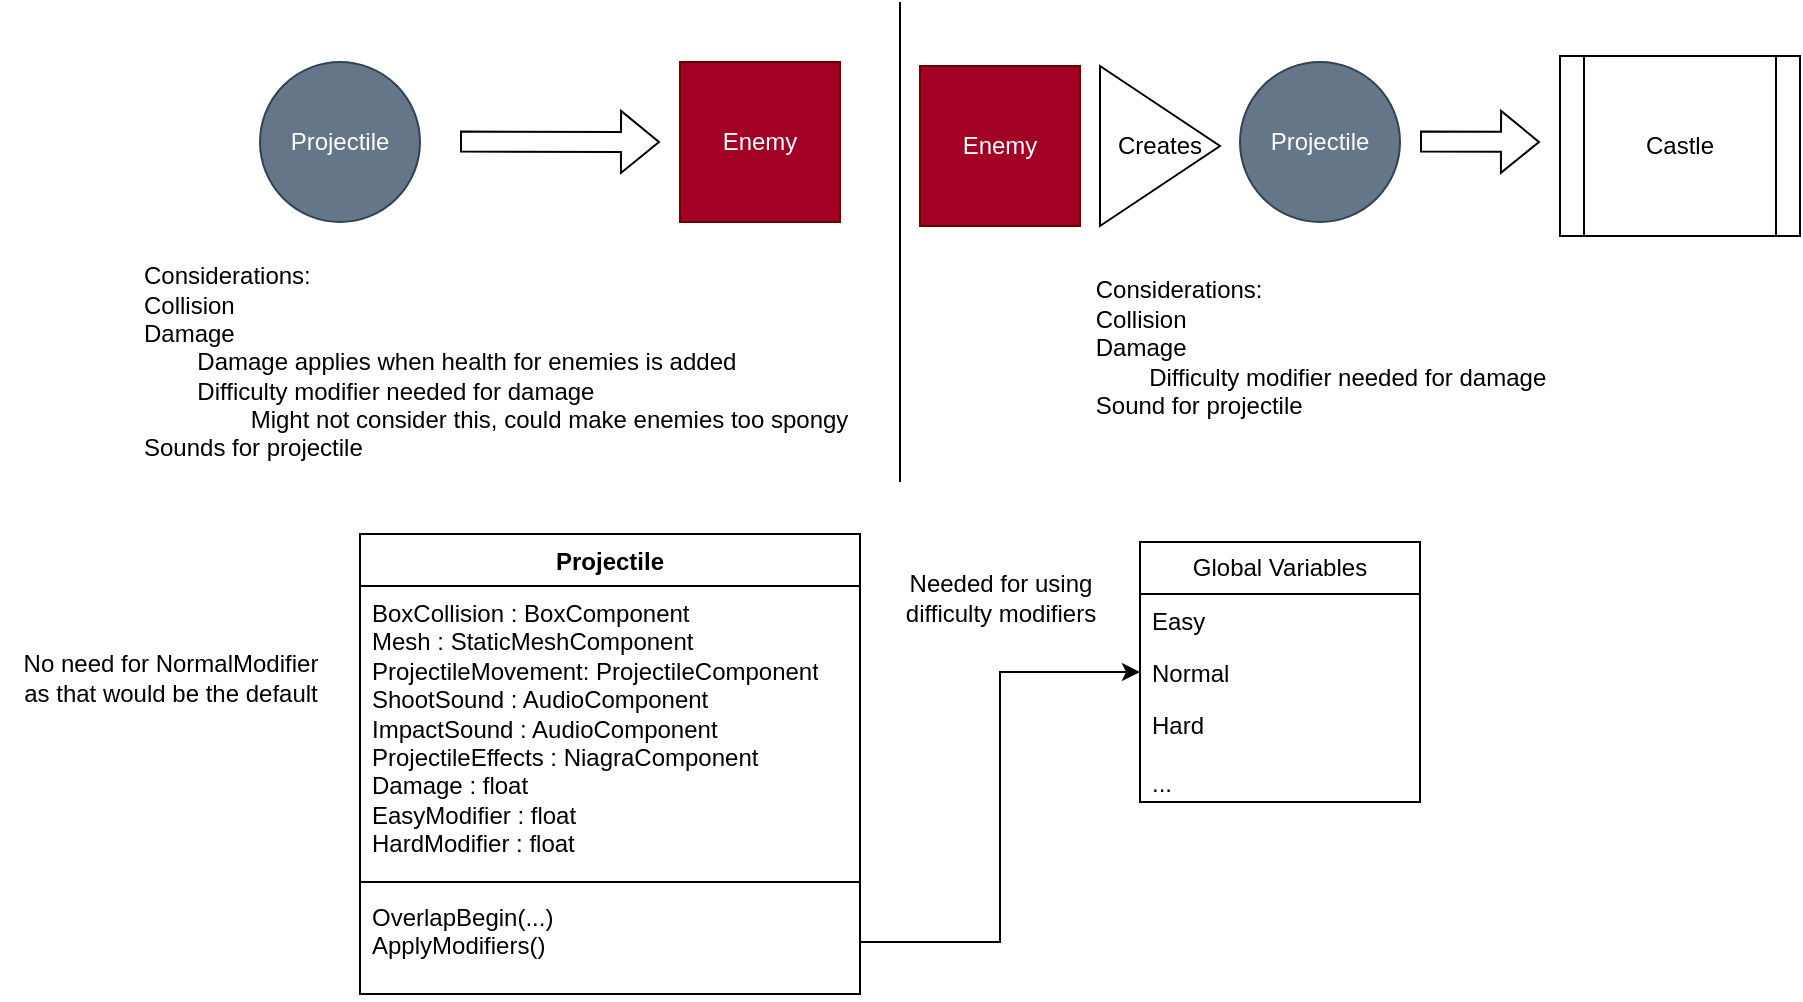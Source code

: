 <mxfile version="22.0.3" type="device">
  <diagram name="Page-1" id="V7G9BU9yCrYEMqWestKh">
    <mxGraphModel dx="1838" dy="573" grid="1" gridSize="10" guides="1" tooltips="1" connect="1" arrows="1" fold="1" page="1" pageScale="1" pageWidth="850" pageHeight="1100" math="0" shadow="0">
      <root>
        <mxCell id="0" />
        <mxCell id="1" parent="0" />
        <mxCell id="FQ76dqFkqC7amCYsWnk_-1" value="Projectile" style="ellipse;whiteSpace=wrap;html=1;aspect=fixed;fillColor=#647687;fontColor=#ffffff;strokeColor=#314354;" parent="1" vertex="1">
          <mxGeometry x="80" y="30" width="80" height="80" as="geometry" />
        </mxCell>
        <mxCell id="FQ76dqFkqC7amCYsWnk_-2" value="" style="shape=flexArrow;endArrow=classic;html=1;rounded=0;" parent="1" edge="1">
          <mxGeometry width="50" height="50" relative="1" as="geometry">
            <mxPoint x="180" y="69.8" as="sourcePoint" />
            <mxPoint x="280" y="70" as="targetPoint" />
          </mxGeometry>
        </mxCell>
        <mxCell id="FQ76dqFkqC7amCYsWnk_-3" value="Enemy" style="whiteSpace=wrap;html=1;aspect=fixed;fillColor=#a20025;strokeColor=#6F0000;fontColor=#ffffff;" parent="1" vertex="1">
          <mxGeometry x="290" y="30" width="80" height="80" as="geometry" />
        </mxCell>
        <mxCell id="FQ76dqFkqC7amCYsWnk_-5" value="Enemy" style="whiteSpace=wrap;html=1;aspect=fixed;fillColor=#a20025;strokeColor=#6F0000;fontColor=#ffffff;" parent="1" vertex="1">
          <mxGeometry x="410" y="32" width="80" height="80" as="geometry" />
        </mxCell>
        <mxCell id="FQ76dqFkqC7amCYsWnk_-9" value="Considerations:&lt;br&gt;Collision&lt;br&gt;Damage&lt;br&gt;&lt;span style=&quot;white-space: pre;&quot;&gt;&#x9;&lt;/span&gt;Damage applies when health for enemies is added&lt;br&gt;&lt;span style=&quot;white-space: pre;&quot;&gt;&#x9;&lt;/span&gt;Difficulty modifier needed for damage&lt;br&gt;&lt;span style=&quot;white-space: pre;&quot;&gt;&#x9;&lt;/span&gt;&lt;span style=&quot;white-space: pre;&quot;&gt;&#x9;&lt;/span&gt;Might not consider this, could make enemies too spongy&lt;br&gt;&lt;div style=&quot;&quot;&gt;&lt;span style=&quot;background-color: initial;&quot;&gt;Sounds for projectile&lt;/span&gt;&lt;/div&gt;" style="text;html=1;align=left;verticalAlign=middle;resizable=0;points=[];autosize=1;strokeColor=none;fillColor=none;" parent="1" vertex="1">
          <mxGeometry x="20" y="125" width="380" height="110" as="geometry" />
        </mxCell>
        <mxCell id="FQ76dqFkqC7amCYsWnk_-10" value="Creates" style="triangle;whiteSpace=wrap;html=1;" parent="1" vertex="1">
          <mxGeometry x="500" y="32" width="60" height="80" as="geometry" />
        </mxCell>
        <mxCell id="FQ76dqFkqC7amCYsWnk_-11" value="Projectile" style="ellipse;whiteSpace=wrap;html=1;aspect=fixed;fillColor=#647687;fontColor=#ffffff;strokeColor=#314354;" parent="1" vertex="1">
          <mxGeometry x="570" y="30" width="80" height="80" as="geometry" />
        </mxCell>
        <mxCell id="FQ76dqFkqC7amCYsWnk_-13" value="Castle" style="shape=process;whiteSpace=wrap;html=1;backgroundOutline=1;" parent="1" vertex="1">
          <mxGeometry x="730" y="27" width="120" height="90" as="geometry" />
        </mxCell>
        <mxCell id="FQ76dqFkqC7amCYsWnk_-14" value="" style="endArrow=none;html=1;rounded=0;" parent="1" edge="1">
          <mxGeometry width="50" height="50" relative="1" as="geometry">
            <mxPoint x="400" y="240" as="sourcePoint" />
            <mxPoint x="400" as="targetPoint" />
            <Array as="points">
              <mxPoint x="400" y="100" />
            </Array>
          </mxGeometry>
        </mxCell>
        <mxCell id="FQ76dqFkqC7amCYsWnk_-15" value="" style="shape=flexArrow;endArrow=classic;html=1;rounded=0;" parent="1" edge="1">
          <mxGeometry width="50" height="50" relative="1" as="geometry">
            <mxPoint x="660" y="69.8" as="sourcePoint" />
            <mxPoint x="720" y="70" as="targetPoint" />
          </mxGeometry>
        </mxCell>
        <mxCell id="FQ76dqFkqC7amCYsWnk_-16" value="&lt;div style=&quot;text-align: left;&quot;&gt;&lt;span style=&quot;background-color: initial;&quot;&gt;Considerations:&lt;/span&gt;&lt;/div&gt;&lt;div style=&quot;text-align: left;&quot;&gt;&lt;span style=&quot;background-color: initial;&quot;&gt;Collision&lt;/span&gt;&lt;/div&gt;&lt;div style=&quot;text-align: left;&quot;&gt;&lt;span style=&quot;background-color: initial;&quot;&gt;Damage&lt;/span&gt;&lt;/div&gt;&lt;div style=&quot;text-align: left;&quot;&gt;&lt;span style=&quot;background-color: initial;&quot;&gt;&lt;span style=&quot;white-space: pre;&quot;&gt;&#x9;&lt;/span&gt;Difficulty modifier needed for damage&lt;br&gt;&lt;/span&gt;&lt;/div&gt;&lt;div style=&quot;text-align: left;&quot;&gt;&lt;span style=&quot;background-color: initial;&quot;&gt;Sound for projectile&lt;/span&gt;&lt;/div&gt;&lt;div style=&quot;text-align: left;&quot;&gt;&lt;span style=&quot;background-color: initial;&quot;&gt;&lt;br&gt;&lt;/span&gt;&lt;/div&gt;" style="text;html=1;align=center;verticalAlign=middle;resizable=0;points=[];autosize=1;strokeColor=none;fillColor=none;" parent="1" vertex="1">
          <mxGeometry x="485" y="130" width="250" height="100" as="geometry" />
        </mxCell>
        <mxCell id="FQ76dqFkqC7amCYsWnk_-17" value="Projectile" style="swimlane;fontStyle=1;align=center;verticalAlign=top;childLayout=stackLayout;horizontal=1;startSize=26;horizontalStack=0;resizeParent=1;resizeParentMax=0;resizeLast=0;collapsible=1;marginBottom=0;whiteSpace=wrap;html=1;" parent="1" vertex="1">
          <mxGeometry x="130" y="266" width="250" height="230" as="geometry" />
        </mxCell>
        <mxCell id="FQ76dqFkqC7amCYsWnk_-18" value="BoxCollision : BoxComponent&lt;br&gt;Mesh : StaticMeshComponent&lt;br&gt;ProjectileMovement: ProjectileComponent&lt;br&gt;ShootSound : AudioComponent&lt;br&gt;ImpactSound : AudioComponent&lt;span style=&quot;white-space: pre;&quot;&gt;&#x9;&lt;/span&gt;&lt;br&gt;ProjectileEffects : NiagraComponent&lt;br&gt;Damage : float&lt;br&gt;EasyModifier : float&lt;br&gt;HardModifier : float" style="text;strokeColor=none;fillColor=none;align=left;verticalAlign=top;spacingLeft=4;spacingRight=4;overflow=hidden;rotatable=0;points=[[0,0.5],[1,0.5]];portConstraint=eastwest;whiteSpace=wrap;html=1;" parent="FQ76dqFkqC7amCYsWnk_-17" vertex="1">
          <mxGeometry y="26" width="250" height="144" as="geometry" />
        </mxCell>
        <mxCell id="FQ76dqFkqC7amCYsWnk_-19" value="" style="line;strokeWidth=1;fillColor=none;align=left;verticalAlign=middle;spacingTop=-1;spacingLeft=3;spacingRight=3;rotatable=0;labelPosition=right;points=[];portConstraint=eastwest;strokeColor=inherit;" parent="FQ76dqFkqC7amCYsWnk_-17" vertex="1">
          <mxGeometry y="170" width="250" height="8" as="geometry" />
        </mxCell>
        <mxCell id="FQ76dqFkqC7amCYsWnk_-20" value="OverlapBegin(...)&lt;br&gt;ApplyModifiers()" style="text;strokeColor=none;fillColor=none;align=left;verticalAlign=top;spacingLeft=4;spacingRight=4;overflow=hidden;rotatable=0;points=[[0,0.5],[1,0.5]];portConstraint=eastwest;whiteSpace=wrap;html=1;" parent="FQ76dqFkqC7amCYsWnk_-17" vertex="1">
          <mxGeometry y="178" width="250" height="52" as="geometry" />
        </mxCell>
        <mxCell id="QxdJuhqkO0IWR56ZY_Ck-1" value="Global Variables" style="swimlane;fontStyle=0;childLayout=stackLayout;horizontal=1;startSize=26;fillColor=none;horizontalStack=0;resizeParent=1;resizeParentMax=0;resizeLast=0;collapsible=1;marginBottom=0;whiteSpace=wrap;html=1;" vertex="1" parent="1">
          <mxGeometry x="520" y="270" width="140" height="130" as="geometry" />
        </mxCell>
        <mxCell id="QxdJuhqkO0IWR56ZY_Ck-2" value="Easy&lt;br&gt;" style="text;strokeColor=none;fillColor=none;align=left;verticalAlign=top;spacingLeft=4;spacingRight=4;overflow=hidden;rotatable=0;points=[[0,0.5],[1,0.5]];portConstraint=eastwest;whiteSpace=wrap;html=1;" vertex="1" parent="QxdJuhqkO0IWR56ZY_Ck-1">
          <mxGeometry y="26" width="140" height="26" as="geometry" />
        </mxCell>
        <mxCell id="QxdJuhqkO0IWR56ZY_Ck-3" value="Normal&lt;span style=&quot;white-space: pre;&quot;&gt;&#x9;&lt;/span&gt;" style="text;strokeColor=none;fillColor=none;align=left;verticalAlign=top;spacingLeft=4;spacingRight=4;overflow=hidden;rotatable=0;points=[[0,0.5],[1,0.5]];portConstraint=eastwest;whiteSpace=wrap;html=1;" vertex="1" parent="QxdJuhqkO0IWR56ZY_Ck-1">
          <mxGeometry y="52" width="140" height="26" as="geometry" />
        </mxCell>
        <mxCell id="QxdJuhqkO0IWR56ZY_Ck-4" value="Hard&lt;br&gt;&lt;br&gt;..." style="text;strokeColor=none;fillColor=none;align=left;verticalAlign=top;spacingLeft=4;spacingRight=4;overflow=hidden;rotatable=0;points=[[0,0.5],[1,0.5]];portConstraint=eastwest;whiteSpace=wrap;html=1;" vertex="1" parent="QxdJuhqkO0IWR56ZY_Ck-1">
          <mxGeometry y="78" width="140" height="52" as="geometry" />
        </mxCell>
        <mxCell id="QxdJuhqkO0IWR56ZY_Ck-5" value="Needed for using&lt;br&gt;difficulty modifiers" style="text;html=1;align=center;verticalAlign=middle;resizable=0;points=[];autosize=1;strokeColor=none;fillColor=none;" vertex="1" parent="1">
          <mxGeometry x="390" y="278" width="120" height="40" as="geometry" />
        </mxCell>
        <mxCell id="QxdJuhqkO0IWR56ZY_Ck-7" style="edgeStyle=orthogonalEdgeStyle;rounded=0;orthogonalLoop=1;jettySize=auto;html=1;exitX=1;exitY=0.5;exitDx=0;exitDy=0;entryX=0;entryY=0.5;entryDx=0;entryDy=0;" edge="1" parent="1" source="FQ76dqFkqC7amCYsWnk_-20" target="QxdJuhqkO0IWR56ZY_Ck-3">
          <mxGeometry relative="1" as="geometry" />
        </mxCell>
        <mxCell id="QxdJuhqkO0IWR56ZY_Ck-8" value="No need for NormalModifier&lt;br&gt;as that would be the default" style="text;html=1;align=center;verticalAlign=middle;resizable=0;points=[];autosize=1;strokeColor=none;fillColor=none;" vertex="1" parent="1">
          <mxGeometry x="-50" y="318" width="170" height="40" as="geometry" />
        </mxCell>
      </root>
    </mxGraphModel>
  </diagram>
</mxfile>
